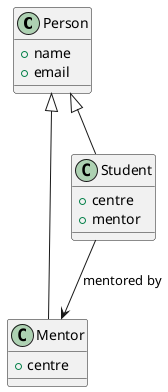 @startuml
'https://plantuml.com/class-diagram

class Person {
    +name
    +email
}

class Mentor {
    +centre
}

class Student {
    +centre
    +mentor
}

Person <|-- Mentor
Person <|-- Student

Student --> Mentor : mentored by

@enduml
